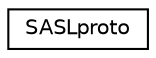 digraph "Graphical Class Hierarchy"
{
  edge [fontname="Helvetica",fontsize="10",labelfontname="Helvetica",labelfontsize="10"];
  node [fontname="Helvetica",fontsize="10",shape=record];
  rankdir="LR";
  Node0 [label="SASLproto",height=0.2,width=0.4,color="black", fillcolor="white", style="filled",URL="$struct_s_a_s_lproto.html"];
}
